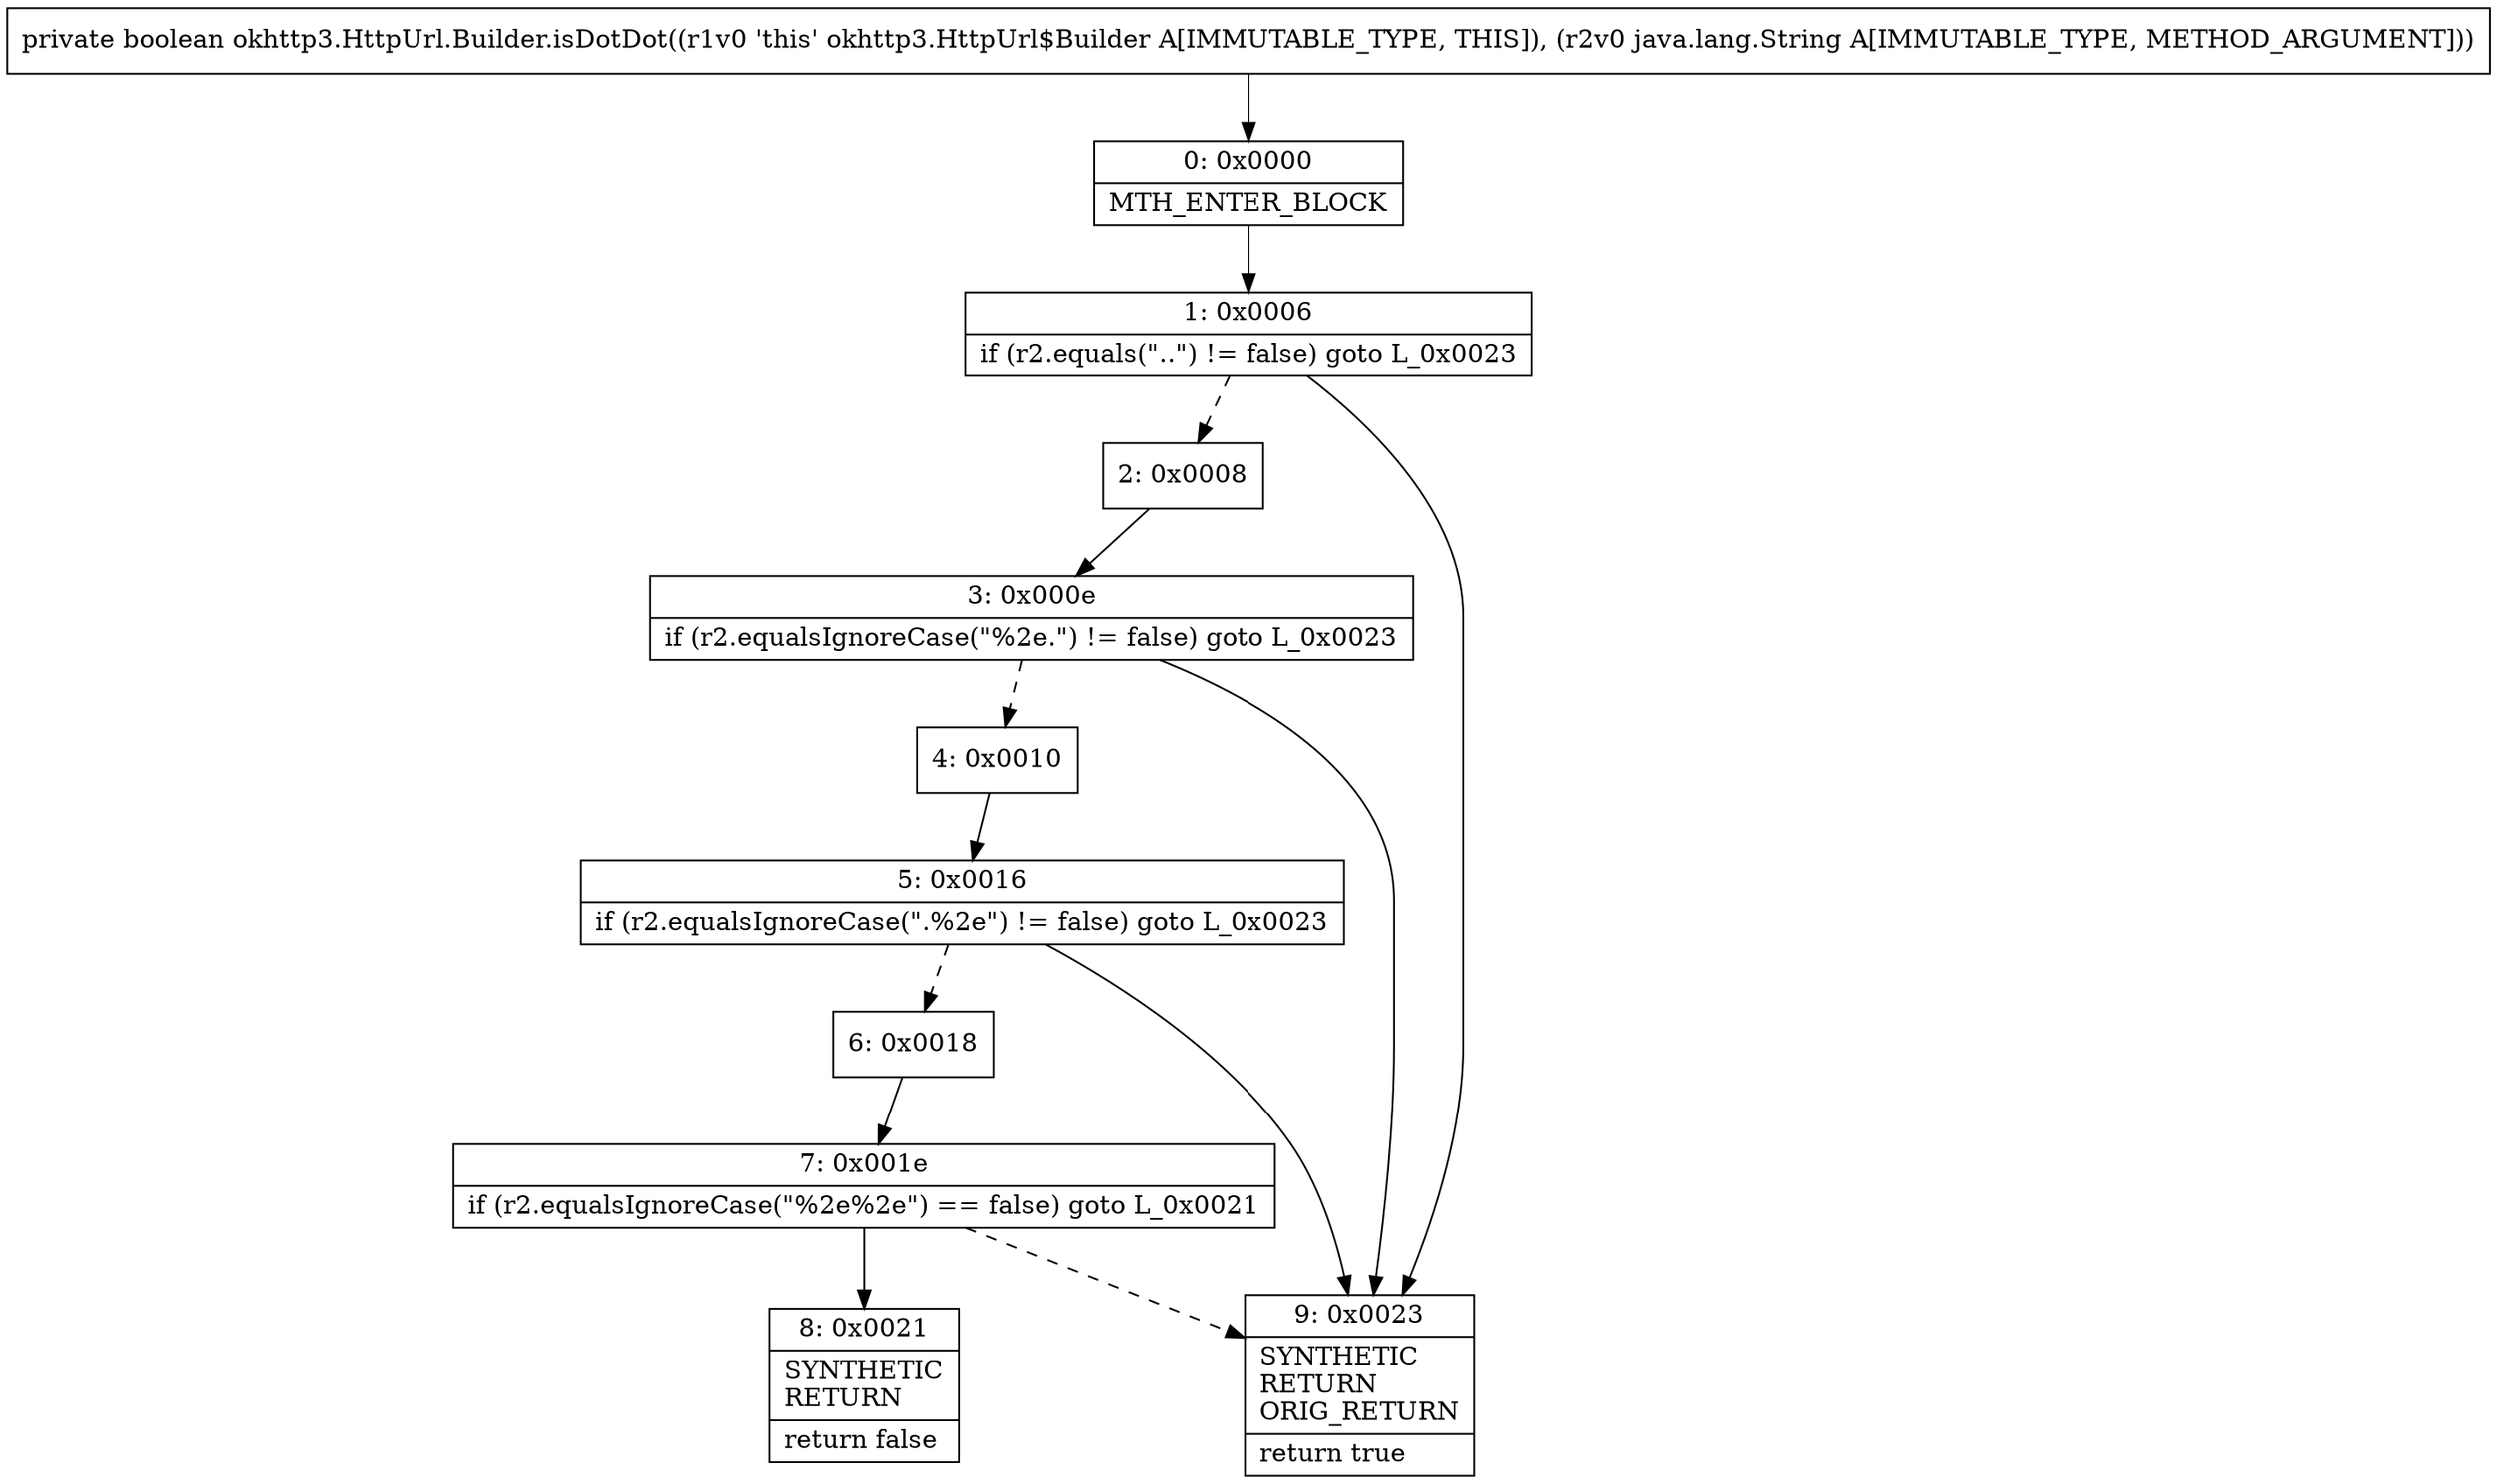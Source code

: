 digraph "CFG forokhttp3.HttpUrl.Builder.isDotDot(Ljava\/lang\/String;)Z" {
Node_0 [shape=record,label="{0\:\ 0x0000|MTH_ENTER_BLOCK\l}"];
Node_1 [shape=record,label="{1\:\ 0x0006|if (r2.equals(\"..\") != false) goto L_0x0023\l}"];
Node_2 [shape=record,label="{2\:\ 0x0008}"];
Node_3 [shape=record,label="{3\:\ 0x000e|if (r2.equalsIgnoreCase(\"%2e.\") != false) goto L_0x0023\l}"];
Node_4 [shape=record,label="{4\:\ 0x0010}"];
Node_5 [shape=record,label="{5\:\ 0x0016|if (r2.equalsIgnoreCase(\".%2e\") != false) goto L_0x0023\l}"];
Node_6 [shape=record,label="{6\:\ 0x0018}"];
Node_7 [shape=record,label="{7\:\ 0x001e|if (r2.equalsIgnoreCase(\"%2e%2e\") == false) goto L_0x0021\l}"];
Node_8 [shape=record,label="{8\:\ 0x0021|SYNTHETIC\lRETURN\l|return false\l}"];
Node_9 [shape=record,label="{9\:\ 0x0023|SYNTHETIC\lRETURN\lORIG_RETURN\l|return true\l}"];
MethodNode[shape=record,label="{private boolean okhttp3.HttpUrl.Builder.isDotDot((r1v0 'this' okhttp3.HttpUrl$Builder A[IMMUTABLE_TYPE, THIS]), (r2v0 java.lang.String A[IMMUTABLE_TYPE, METHOD_ARGUMENT])) }"];
MethodNode -> Node_0;
Node_0 -> Node_1;
Node_1 -> Node_2[style=dashed];
Node_1 -> Node_9;
Node_2 -> Node_3;
Node_3 -> Node_4[style=dashed];
Node_3 -> Node_9;
Node_4 -> Node_5;
Node_5 -> Node_6[style=dashed];
Node_5 -> Node_9;
Node_6 -> Node_7;
Node_7 -> Node_8;
Node_7 -> Node_9[style=dashed];
}

